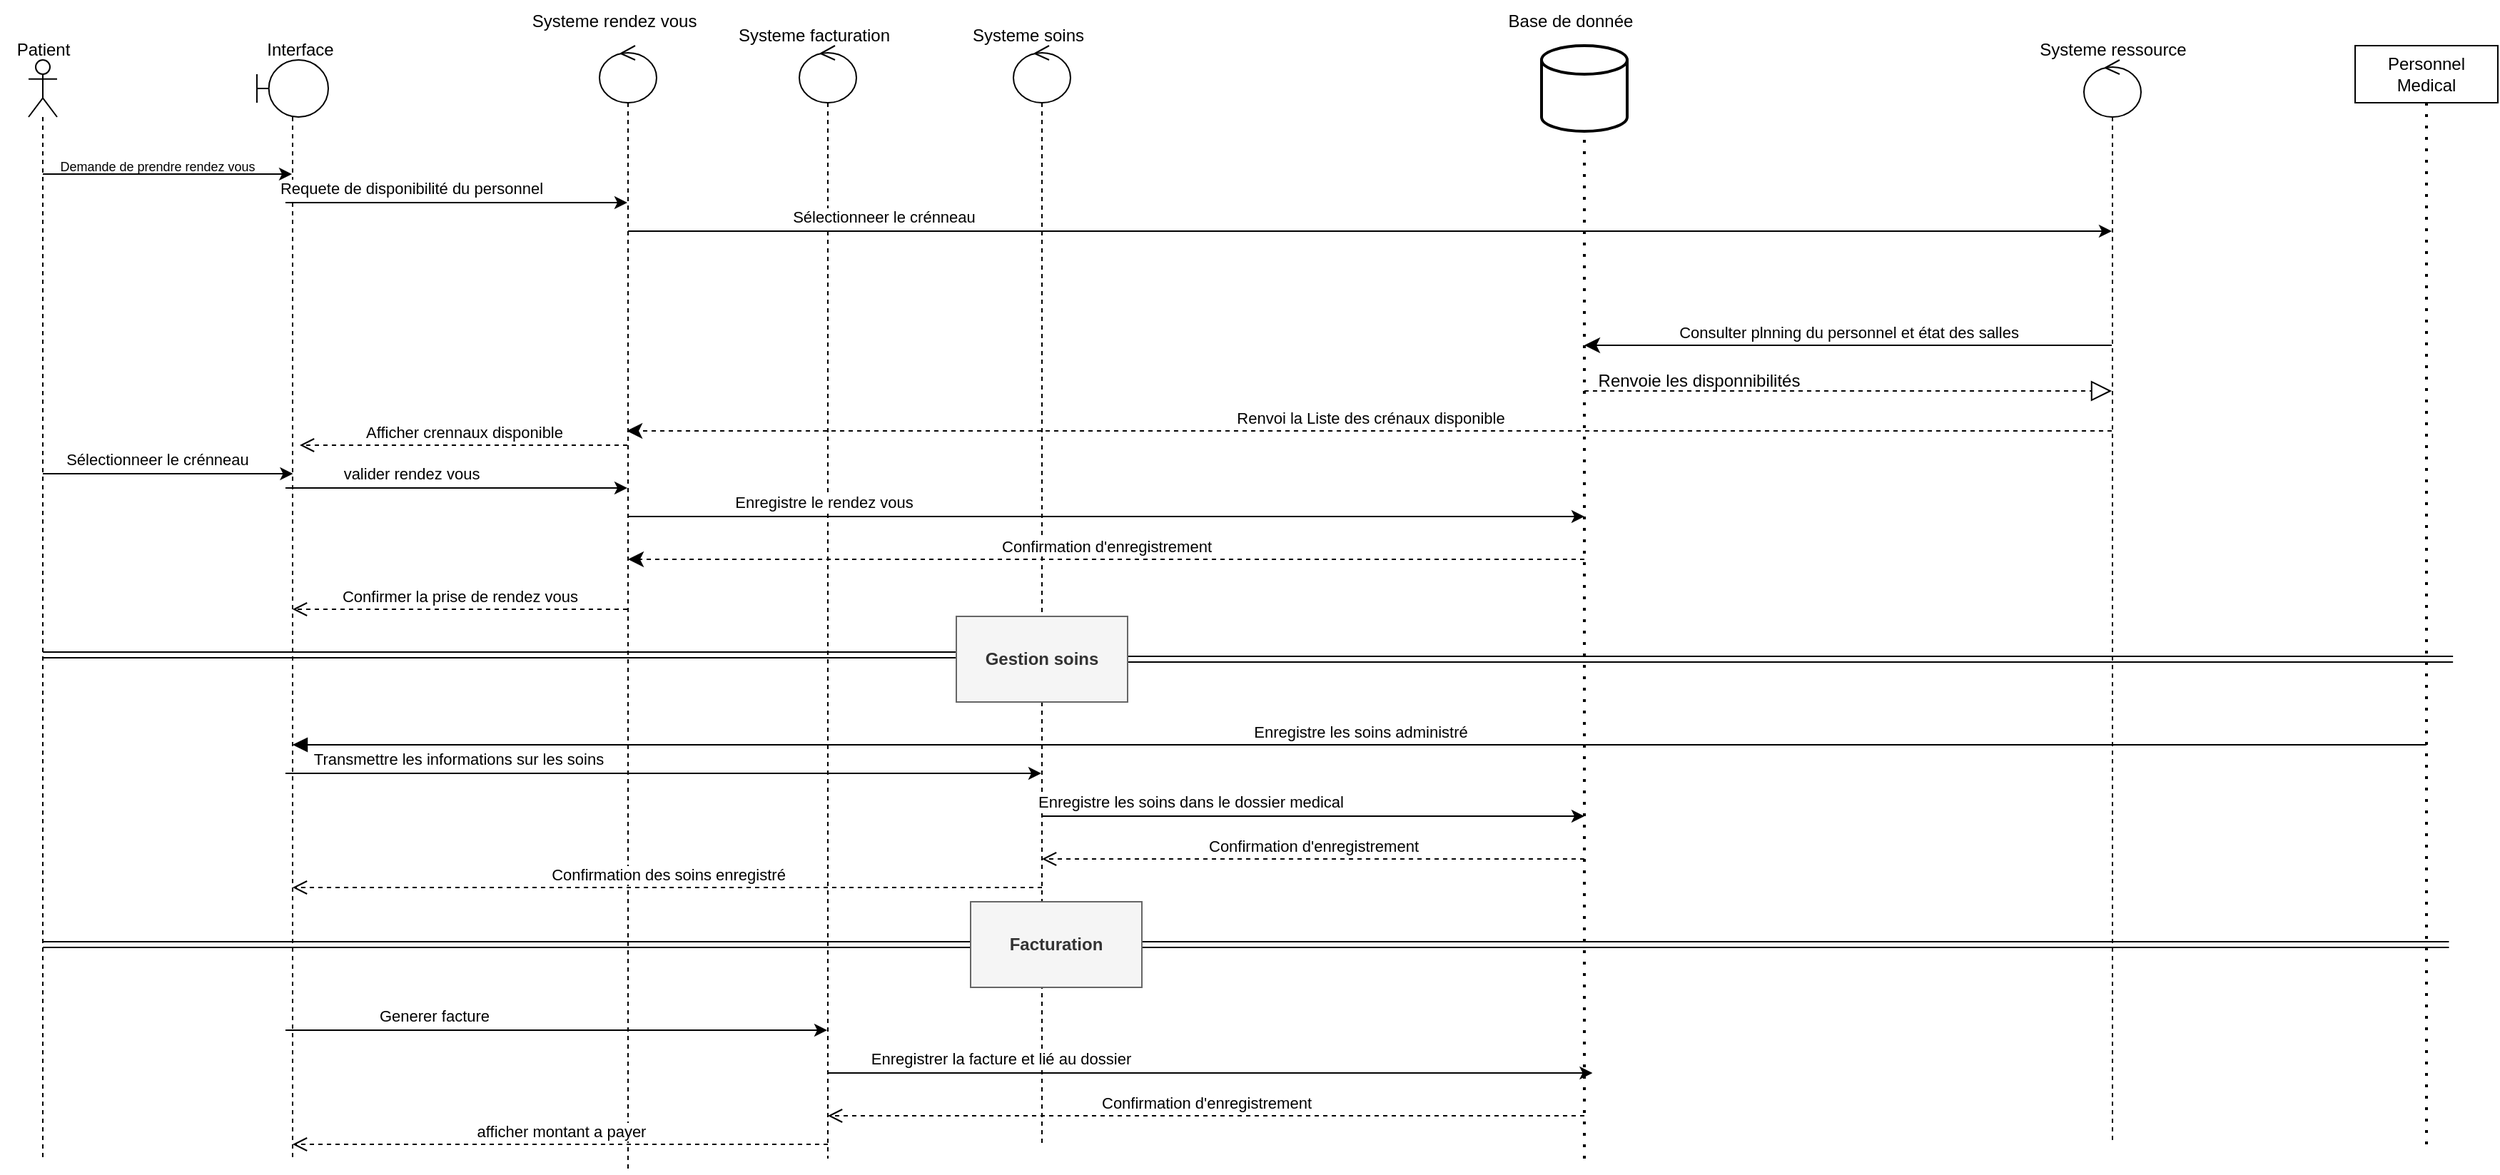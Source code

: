 <mxfile version="24.7.14">
  <diagram name="Page-1" id="75cmEU_KEVqC0oi8ZKjM">
    <mxGraphModel dx="1100" dy="543" grid="1" gridSize="10" guides="1" tooltips="1" connect="1" arrows="1" fold="1" page="1" pageScale="1" pageWidth="827" pageHeight="1169" math="0" shadow="0">
      <root>
        <mxCell id="0" />
        <mxCell id="1" parent="0" />
        <mxCell id="sndD09YfNHuxdevl2rgE-3" value="" style="shape=umlLifeline;perimeter=lifelinePerimeter;whiteSpace=wrap;html=1;container=1;dropTarget=0;collapsible=0;recursiveResize=0;outlineConnect=0;portConstraint=eastwest;newEdgeStyle={&quot;curved&quot;:0,&quot;rounded&quot;:0};participant=umlActor;" vertex="1" parent="1">
          <mxGeometry x="40" y="120" width="20" height="770" as="geometry" />
        </mxCell>
        <mxCell id="sndD09YfNHuxdevl2rgE-4" value="" style="shape=umlLifeline;perimeter=lifelinePerimeter;whiteSpace=wrap;html=1;container=1;dropTarget=0;collapsible=0;recursiveResize=0;outlineConnect=0;portConstraint=eastwest;newEdgeStyle={&quot;curved&quot;:0,&quot;rounded&quot;:0};participant=umlBoundary;" vertex="1" parent="1">
          <mxGeometry x="200" y="120" width="50" height="770" as="geometry" />
        </mxCell>
        <mxCell id="sndD09YfNHuxdevl2rgE-5" value="" style="shape=umlLifeline;perimeter=lifelinePerimeter;whiteSpace=wrap;html=1;container=1;dropTarget=0;collapsible=0;recursiveResize=0;outlineConnect=0;portConstraint=eastwest;newEdgeStyle={&quot;curved&quot;:0,&quot;rounded&quot;:0};participant=umlControl;" vertex="1" parent="1">
          <mxGeometry x="440" y="110" width="40" height="790" as="geometry" />
        </mxCell>
        <mxCell id="sndD09YfNHuxdevl2rgE-6" value="" style="shape=umlLifeline;perimeter=lifelinePerimeter;whiteSpace=wrap;html=1;container=1;dropTarget=0;collapsible=0;recursiveResize=0;outlineConnect=0;portConstraint=eastwest;newEdgeStyle={&quot;curved&quot;:0,&quot;rounded&quot;:0};participant=umlControl;" vertex="1" parent="1">
          <mxGeometry x="580" y="110" width="40" height="780" as="geometry" />
        </mxCell>
        <mxCell id="sndD09YfNHuxdevl2rgE-7" value="" style="shape=umlLifeline;perimeter=lifelinePerimeter;whiteSpace=wrap;html=1;container=1;dropTarget=0;collapsible=0;recursiveResize=0;outlineConnect=0;portConstraint=eastwest;newEdgeStyle={&quot;curved&quot;:0,&quot;rounded&quot;:0};participant=umlControl;" vertex="1" parent="1">
          <mxGeometry x="730" y="110" width="40" height="770" as="geometry" />
        </mxCell>
        <mxCell id="sndD09YfNHuxdevl2rgE-8" value="" style="strokeWidth=2;html=1;shape=mxgraph.flowchart.database;whiteSpace=wrap;" vertex="1" parent="1">
          <mxGeometry x="1100" y="110" width="60" height="60" as="geometry" />
        </mxCell>
        <mxCell id="sndD09YfNHuxdevl2rgE-9" value="" style="endArrow=none;dashed=1;html=1;dashPattern=1 3;strokeWidth=2;rounded=0;entryX=0.5;entryY=1;entryDx=0;entryDy=0;entryPerimeter=0;" edge="1" parent="1">
          <mxGeometry width="50" height="50" relative="1" as="geometry">
            <mxPoint x="1130" y="890" as="sourcePoint" />
            <mxPoint x="1130" y="170" as="targetPoint" />
          </mxGeometry>
        </mxCell>
        <mxCell id="sndD09YfNHuxdevl2rgE-10" value="" style="shape=umlLifeline;perimeter=lifelinePerimeter;whiteSpace=wrap;html=1;container=1;dropTarget=0;collapsible=0;recursiveResize=0;outlineConnect=0;portConstraint=eastwest;newEdgeStyle={&quot;curved&quot;:0,&quot;rounded&quot;:0};participant=umlControl;" vertex="1" parent="1">
          <mxGeometry x="1480" y="120" width="40" height="760" as="geometry" />
        </mxCell>
        <mxCell id="sndD09YfNHuxdevl2rgE-11" value="Personnel Medical" style="whiteSpace=wrap;html=1;align=center;" vertex="1" parent="1">
          <mxGeometry x="1670" y="110" width="100" height="40" as="geometry" />
        </mxCell>
        <mxCell id="sndD09YfNHuxdevl2rgE-13" value="" style="endArrow=none;dashed=1;html=1;dashPattern=1 3;strokeWidth=2;rounded=0;entryX=0.5;entryY=1;entryDx=0;entryDy=0;" edge="1" parent="1">
          <mxGeometry width="50" height="50" relative="1" as="geometry">
            <mxPoint x="1720" y="880" as="sourcePoint" />
            <mxPoint x="1720" y="150" as="targetPoint" />
          </mxGeometry>
        </mxCell>
        <mxCell id="sndD09YfNHuxdevl2rgE-23" value="" style="endArrow=classic;html=1;rounded=0;" edge="1" parent="1" target="sndD09YfNHuxdevl2rgE-4">
          <mxGeometry width="50" height="50" relative="1" as="geometry">
            <mxPoint x="50" y="200" as="sourcePoint" />
            <mxPoint x="174.5" y="200" as="targetPoint" />
          </mxGeometry>
        </mxCell>
        <mxCell id="sndD09YfNHuxdevl2rgE-24" value="Demande de prendre rendez vous" style="text;html=1;align=center;verticalAlign=middle;resizable=0;points=[];autosize=1;strokeColor=none;fillColor=none;fontSize=9;" vertex="1" parent="1">
          <mxGeometry x="50" y="185" width="160" height="20" as="geometry" />
        </mxCell>
        <mxCell id="sndD09YfNHuxdevl2rgE-33" value="" style="endArrow=classic;html=1;rounded=0;" edge="1" parent="1">
          <mxGeometry width="50" height="50" relative="1" as="geometry">
            <mxPoint x="50" y="410" as="sourcePoint" />
            <mxPoint x="225.25" y="410" as="targetPoint" />
          </mxGeometry>
        </mxCell>
        <mxCell id="sndD09YfNHuxdevl2rgE-34" value="Sélectionneer le crénneau" style="edgeLabel;html=1;align=center;verticalAlign=middle;resizable=0;points=[];" vertex="1" connectable="0" parent="sndD09YfNHuxdevl2rgE-33">
          <mxGeometry x="-0.772" y="3" relative="1" as="geometry">
            <mxPoint x="60" y="-7" as="offset" />
          </mxGeometry>
        </mxCell>
        <mxCell id="sndD09YfNHuxdevl2rgE-35" value="" style="endArrow=classic;html=1;rounded=0;" edge="1" parent="1" target="sndD09YfNHuxdevl2rgE-5">
          <mxGeometry width="50" height="50" relative="1" as="geometry">
            <mxPoint x="220" y="220" as="sourcePoint" />
            <mxPoint x="395.25" y="220" as="targetPoint" />
          </mxGeometry>
        </mxCell>
        <mxCell id="sndD09YfNHuxdevl2rgE-36" value="Requete de disponibilité du personnel" style="edgeLabel;html=1;align=center;verticalAlign=middle;resizable=0;points=[];" vertex="1" connectable="0" parent="sndD09YfNHuxdevl2rgE-35">
          <mxGeometry x="-0.772" y="3" relative="1" as="geometry">
            <mxPoint x="60" y="-7" as="offset" />
          </mxGeometry>
        </mxCell>
        <mxCell id="sndD09YfNHuxdevl2rgE-37" value="" style="endArrow=classic;html=1;rounded=0;" edge="1" parent="1" target="sndD09YfNHuxdevl2rgE-5">
          <mxGeometry width="50" height="50" relative="1" as="geometry">
            <mxPoint x="220" y="420" as="sourcePoint" />
            <mxPoint x="395.25" y="420" as="targetPoint" />
          </mxGeometry>
        </mxCell>
        <mxCell id="sndD09YfNHuxdevl2rgE-38" value="valider rendez vous" style="edgeLabel;html=1;align=center;verticalAlign=middle;resizable=0;points=[];" vertex="1" connectable="0" parent="sndD09YfNHuxdevl2rgE-37">
          <mxGeometry x="-0.772" y="3" relative="1" as="geometry">
            <mxPoint x="60" y="-7" as="offset" />
          </mxGeometry>
        </mxCell>
        <mxCell id="sndD09YfNHuxdevl2rgE-39" value="" style="endArrow=classic;html=1;rounded=0;" edge="1" parent="1" target="sndD09YfNHuxdevl2rgE-10">
          <mxGeometry width="50" height="50" relative="1" as="geometry">
            <mxPoint x="460" y="240" as="sourcePoint" />
            <mxPoint x="635.25" y="240" as="targetPoint" />
          </mxGeometry>
        </mxCell>
        <mxCell id="sndD09YfNHuxdevl2rgE-40" value="Sélectionneer le crénneau" style="edgeLabel;html=1;align=center;verticalAlign=middle;resizable=0;points=[];" vertex="1" connectable="0" parent="sndD09YfNHuxdevl2rgE-39">
          <mxGeometry x="-0.772" y="3" relative="1" as="geometry">
            <mxPoint x="60" y="-7" as="offset" />
          </mxGeometry>
        </mxCell>
        <mxCell id="sndD09YfNHuxdevl2rgE-41" value="" style="endArrow=classic;html=1;rounded=0;" edge="1" parent="1">
          <mxGeometry width="50" height="50" relative="1" as="geometry">
            <mxPoint x="460" y="440" as="sourcePoint" />
            <mxPoint x="1130" y="440" as="targetPoint" />
          </mxGeometry>
        </mxCell>
        <mxCell id="sndD09YfNHuxdevl2rgE-42" value="Enregistre le rendez vous" style="edgeLabel;html=1;align=center;verticalAlign=middle;resizable=0;points=[];" vertex="1" connectable="0" parent="sndD09YfNHuxdevl2rgE-41">
          <mxGeometry x="-0.772" y="3" relative="1" as="geometry">
            <mxPoint x="60" y="-7" as="offset" />
          </mxGeometry>
        </mxCell>
        <mxCell id="sndD09YfNHuxdevl2rgE-43" value="" style="shape=link;html=1;rounded=0;" edge="1" parent="1" source="sndD09YfNHuxdevl2rgE-45">
          <mxGeometry width="100" relative="1" as="geometry">
            <mxPoint x="370" y="540" as="sourcePoint" />
            <mxPoint x="1738.571" y="540" as="targetPoint" />
          </mxGeometry>
        </mxCell>
        <mxCell id="sndD09YfNHuxdevl2rgE-44" value="" style="shape=link;html=1;rounded=0;" edge="1" parent="1" source="sndD09YfNHuxdevl2rgE-47">
          <mxGeometry width="100" relative="1" as="geometry">
            <mxPoint x="50" y="740" as="sourcePoint" />
            <mxPoint x="1735.714" y="740" as="targetPoint" />
          </mxGeometry>
        </mxCell>
        <mxCell id="sndD09YfNHuxdevl2rgE-46" value="" style="shape=link;html=1;rounded=0;" edge="1" parent="1" source="sndD09YfNHuxdevl2rgE-3" target="sndD09YfNHuxdevl2rgE-45">
          <mxGeometry width="100" relative="1" as="geometry">
            <mxPoint x="49" y="540" as="sourcePoint" />
            <mxPoint x="1738.571" y="540" as="targetPoint" />
          </mxGeometry>
        </mxCell>
        <mxCell id="sndD09YfNHuxdevl2rgE-45" value="&lt;b&gt;Gestion soins&lt;/b&gt;" style="rounded=0;whiteSpace=wrap;html=1;fillColor=#f5f5f5;fontColor=#333333;strokeColor=#666666;" vertex="1" parent="1">
          <mxGeometry x="690" y="510" width="120" height="60" as="geometry" />
        </mxCell>
        <mxCell id="sndD09YfNHuxdevl2rgE-48" value="" style="shape=link;html=1;rounded=0;" edge="1" parent="1" target="sndD09YfNHuxdevl2rgE-47">
          <mxGeometry width="100" relative="1" as="geometry">
            <mxPoint x="50" y="740" as="sourcePoint" />
            <mxPoint x="1735.714" y="740" as="targetPoint" />
          </mxGeometry>
        </mxCell>
        <mxCell id="sndD09YfNHuxdevl2rgE-47" value="&lt;b&gt;Facturation&lt;/b&gt;" style="rounded=0;whiteSpace=wrap;html=1;fillColor=#f5f5f5;fontColor=#333333;strokeColor=#666666;" vertex="1" parent="1">
          <mxGeometry x="700" y="710" width="120" height="60" as="geometry" />
        </mxCell>
        <mxCell id="sndD09YfNHuxdevl2rgE-49" value="" style="endArrow=classic;html=1;rounded=0;" edge="1" parent="1" target="sndD09YfNHuxdevl2rgE-7">
          <mxGeometry width="50" height="50" relative="1" as="geometry">
            <mxPoint x="220" y="620" as="sourcePoint" />
            <mxPoint x="395.25" y="620" as="targetPoint" />
          </mxGeometry>
        </mxCell>
        <mxCell id="sndD09YfNHuxdevl2rgE-50" value="Transmettre les informations sur les soins" style="edgeLabel;html=1;align=center;verticalAlign=middle;resizable=0;points=[];" vertex="1" connectable="0" parent="sndD09YfNHuxdevl2rgE-49">
          <mxGeometry x="-0.772" y="3" relative="1" as="geometry">
            <mxPoint x="60" y="-7" as="offset" />
          </mxGeometry>
        </mxCell>
        <mxCell id="sndD09YfNHuxdevl2rgE-51" value="" style="endArrow=classic;html=1;rounded=0;" edge="1" parent="1">
          <mxGeometry width="50" height="50" relative="1" as="geometry">
            <mxPoint x="750" y="650" as="sourcePoint" />
            <mxPoint x="1130" y="650" as="targetPoint" />
          </mxGeometry>
        </mxCell>
        <mxCell id="sndD09YfNHuxdevl2rgE-52" value="Enregistre les soins dans le dossier medical" style="edgeLabel;html=1;align=center;verticalAlign=middle;resizable=0;points=[];" vertex="1" connectable="0" parent="sndD09YfNHuxdevl2rgE-51">
          <mxGeometry x="-0.772" y="3" relative="1" as="geometry">
            <mxPoint x="60" y="-7" as="offset" />
          </mxGeometry>
        </mxCell>
        <mxCell id="sndD09YfNHuxdevl2rgE-53" value="" style="endArrow=classic;html=1;rounded=0;" edge="1" parent="1" target="sndD09YfNHuxdevl2rgE-6">
          <mxGeometry width="50" height="50" relative="1" as="geometry">
            <mxPoint x="220" y="800" as="sourcePoint" />
            <mxPoint x="395.25" y="800" as="targetPoint" />
          </mxGeometry>
        </mxCell>
        <mxCell id="sndD09YfNHuxdevl2rgE-54" value="Generer facture" style="edgeLabel;html=1;align=center;verticalAlign=middle;resizable=0;points=[];" vertex="1" connectable="0" parent="sndD09YfNHuxdevl2rgE-53">
          <mxGeometry x="-0.772" y="3" relative="1" as="geometry">
            <mxPoint x="60" y="-7" as="offset" />
          </mxGeometry>
        </mxCell>
        <mxCell id="sndD09YfNHuxdevl2rgE-55" value="" style="endArrow=classic;html=1;rounded=0;" edge="1" parent="1">
          <mxGeometry width="50" height="50" relative="1" as="geometry">
            <mxPoint x="600" y="830" as="sourcePoint" />
            <mxPoint x="1135.714" y="830" as="targetPoint" />
            <Array as="points">
              <mxPoint x="717.63" y="830" />
            </Array>
          </mxGeometry>
        </mxCell>
        <mxCell id="sndD09YfNHuxdevl2rgE-56" value="Enregistrer la facture et lié au dossier" style="edgeLabel;html=1;align=center;verticalAlign=middle;resizable=0;points=[];" vertex="1" connectable="0" parent="sndD09YfNHuxdevl2rgE-55">
          <mxGeometry x="-0.772" y="3" relative="1" as="geometry">
            <mxPoint x="60" y="-7" as="offset" />
          </mxGeometry>
        </mxCell>
        <mxCell id="sndD09YfNHuxdevl2rgE-57" value="" style="endArrow=block;dashed=1;endFill=0;endSize=12;html=1;rounded=0;" edge="1" parent="1">
          <mxGeometry width="160" relative="1" as="geometry">
            <mxPoint x="1130" y="352" as="sourcePoint" />
            <mxPoint x="1499.5" y="352" as="targetPoint" />
          </mxGeometry>
        </mxCell>
        <mxCell id="sndD09YfNHuxdevl2rgE-58" value="Renvoie les disponnibilités" style="text;html=1;align=center;verticalAlign=middle;resizable=0;points=[];autosize=1;strokeColor=none;fillColor=none;" vertex="1" parent="1">
          <mxGeometry x="1130" y="330" width="160" height="30" as="geometry" />
        </mxCell>
        <mxCell id="sndD09YfNHuxdevl2rgE-62" value="Consulter plnning du personnel et état des salles" style="html=1;verticalAlign=bottom;endArrow=classic;endSize=8;curved=0;rounded=0;endFill=1;" edge="1" parent="1" source="sndD09YfNHuxdevl2rgE-10">
          <mxGeometry relative="1" as="geometry">
            <mxPoint x="1290" y="320" as="sourcePoint" />
            <mxPoint x="1130" y="320" as="targetPoint" />
          </mxGeometry>
        </mxCell>
        <mxCell id="sndD09YfNHuxdevl2rgE-63" value="Renvoi la Liste des crénaux disponible" style="html=1;verticalAlign=bottom;endArrow=classic;dashed=1;endSize=8;curved=0;rounded=0;endFill=1;" edge="1" parent="1">
          <mxGeometry relative="1" as="geometry">
            <mxPoint x="1499.5" y="380" as="sourcePoint" />
            <mxPoint x="459.071" y="380" as="targetPoint" />
          </mxGeometry>
        </mxCell>
        <mxCell id="sndD09YfNHuxdevl2rgE-64" value="Afficher crennaux disponible" style="html=1;verticalAlign=bottom;endArrow=open;dashed=1;endSize=8;curved=0;rounded=0;" edge="1" parent="1" source="sndD09YfNHuxdevl2rgE-5">
          <mxGeometry relative="1" as="geometry">
            <mxPoint x="310" y="390" as="sourcePoint" />
            <mxPoint x="230" y="390" as="targetPoint" />
          </mxGeometry>
        </mxCell>
        <mxCell id="sndD09YfNHuxdevl2rgE-66" value="Confirmation d&#39;enregistrement" style="html=1;verticalAlign=bottom;endArrow=classic;dashed=1;endSize=8;curved=0;rounded=0;endFill=1;" edge="1" parent="1">
          <mxGeometry relative="1" as="geometry">
            <mxPoint x="1130" y="470" as="sourcePoint" />
            <mxPoint x="460" y="470" as="targetPoint" />
          </mxGeometry>
        </mxCell>
        <mxCell id="sndD09YfNHuxdevl2rgE-68" value="Confirmer la prise de rendez vous" style="html=1;verticalAlign=bottom;endArrow=open;dashed=1;endSize=8;curved=0;rounded=0;" edge="1" parent="1" source="sndD09YfNHuxdevl2rgE-5" target="sndD09YfNHuxdevl2rgE-4">
          <mxGeometry relative="1" as="geometry">
            <mxPoint x="300" y="500" as="sourcePoint" />
            <mxPoint x="250" y="500" as="targetPoint" />
          </mxGeometry>
        </mxCell>
        <mxCell id="sndD09YfNHuxdevl2rgE-70" value="Confirmation d&#39;enregistrement" style="html=1;verticalAlign=bottom;endArrow=open;dashed=1;endSize=8;curved=0;rounded=0;" edge="1" parent="1">
          <mxGeometry relative="1" as="geometry">
            <mxPoint x="1130" y="680" as="sourcePoint" />
            <mxPoint x="750" y="680" as="targetPoint" />
          </mxGeometry>
        </mxCell>
        <mxCell id="sndD09YfNHuxdevl2rgE-72" value="Confirmation des soins enregistré" style="html=1;verticalAlign=bottom;endArrow=open;dashed=1;endSize=8;curved=0;rounded=0;" edge="1" parent="1" target="sndD09YfNHuxdevl2rgE-4">
          <mxGeometry relative="1" as="geometry">
            <mxPoint x="750" y="700" as="sourcePoint" />
            <mxPoint x="670" y="700" as="targetPoint" />
          </mxGeometry>
        </mxCell>
        <mxCell id="sndD09YfNHuxdevl2rgE-73" value="Confirmation d&#39;enregistrement" style="html=1;verticalAlign=bottom;endArrow=open;dashed=1;endSize=8;curved=0;rounded=0;" edge="1" parent="1">
          <mxGeometry relative="1" as="geometry">
            <mxPoint x="1130" y="860" as="sourcePoint" />
            <mxPoint x="600" y="860" as="targetPoint" />
          </mxGeometry>
        </mxCell>
        <mxCell id="sndD09YfNHuxdevl2rgE-74" value="afficher montant a payer" style="html=1;verticalAlign=bottom;endArrow=open;dashed=1;endSize=8;curved=0;rounded=0;" edge="1" parent="1" target="sndD09YfNHuxdevl2rgE-4">
          <mxGeometry relative="1" as="geometry">
            <mxPoint x="600" y="880" as="sourcePoint" />
            <mxPoint x="520" y="880" as="targetPoint" />
          </mxGeometry>
        </mxCell>
        <mxCell id="sndD09YfNHuxdevl2rgE-75" value="Enregistre les soins administré" style="html=1;verticalAlign=bottom;endArrow=block;endSize=8;curved=0;rounded=0;endFill=1;" edge="1" parent="1" target="sndD09YfNHuxdevl2rgE-4">
          <mxGeometry relative="1" as="geometry">
            <mxPoint x="1720" y="600" as="sourcePoint" />
            <mxPoint x="1640" y="600" as="targetPoint" />
          </mxGeometry>
        </mxCell>
        <mxCell id="sndD09YfNHuxdevl2rgE-76" value="Patient" style="text;html=1;align=center;verticalAlign=middle;resizable=0;points=[];autosize=1;strokeColor=none;fillColor=none;" vertex="1" parent="1">
          <mxGeometry x="20" y="98" width="60" height="30" as="geometry" />
        </mxCell>
        <mxCell id="sndD09YfNHuxdevl2rgE-77" value="Interface" style="text;html=1;align=center;verticalAlign=middle;resizable=0;points=[];autosize=1;strokeColor=none;fillColor=none;" vertex="1" parent="1">
          <mxGeometry x="195" y="98" width="70" height="30" as="geometry" />
        </mxCell>
        <mxCell id="sndD09YfNHuxdevl2rgE-78" value="Systeme rendez vous" style="text;html=1;align=center;verticalAlign=middle;resizable=0;points=[];autosize=1;strokeColor=none;fillColor=none;" vertex="1" parent="1">
          <mxGeometry x="380" y="78" width="140" height="30" as="geometry" />
        </mxCell>
        <mxCell id="sndD09YfNHuxdevl2rgE-79" value="Systeme facturation" style="text;html=1;align=center;verticalAlign=middle;resizable=0;points=[];autosize=1;strokeColor=none;fillColor=none;" vertex="1" parent="1">
          <mxGeometry x="525" y="88" width="130" height="30" as="geometry" />
        </mxCell>
        <mxCell id="sndD09YfNHuxdevl2rgE-80" value="Systeme soins" style="text;html=1;align=center;verticalAlign=middle;resizable=0;points=[];autosize=1;strokeColor=none;fillColor=none;" vertex="1" parent="1">
          <mxGeometry x="690" y="88" width="100" height="30" as="geometry" />
        </mxCell>
        <mxCell id="sndD09YfNHuxdevl2rgE-81" value="Base de donnée" style="text;html=1;align=center;verticalAlign=middle;resizable=0;points=[];autosize=1;strokeColor=none;fillColor=none;" vertex="1" parent="1">
          <mxGeometry x="1065" y="78" width="110" height="30" as="geometry" />
        </mxCell>
        <mxCell id="sndD09YfNHuxdevl2rgE-82" value="Systeme ressource" style="text;html=1;align=center;verticalAlign=middle;resizable=0;points=[];autosize=1;strokeColor=none;fillColor=none;" vertex="1" parent="1">
          <mxGeometry x="1435" y="98" width="130" height="30" as="geometry" />
        </mxCell>
      </root>
    </mxGraphModel>
  </diagram>
</mxfile>
